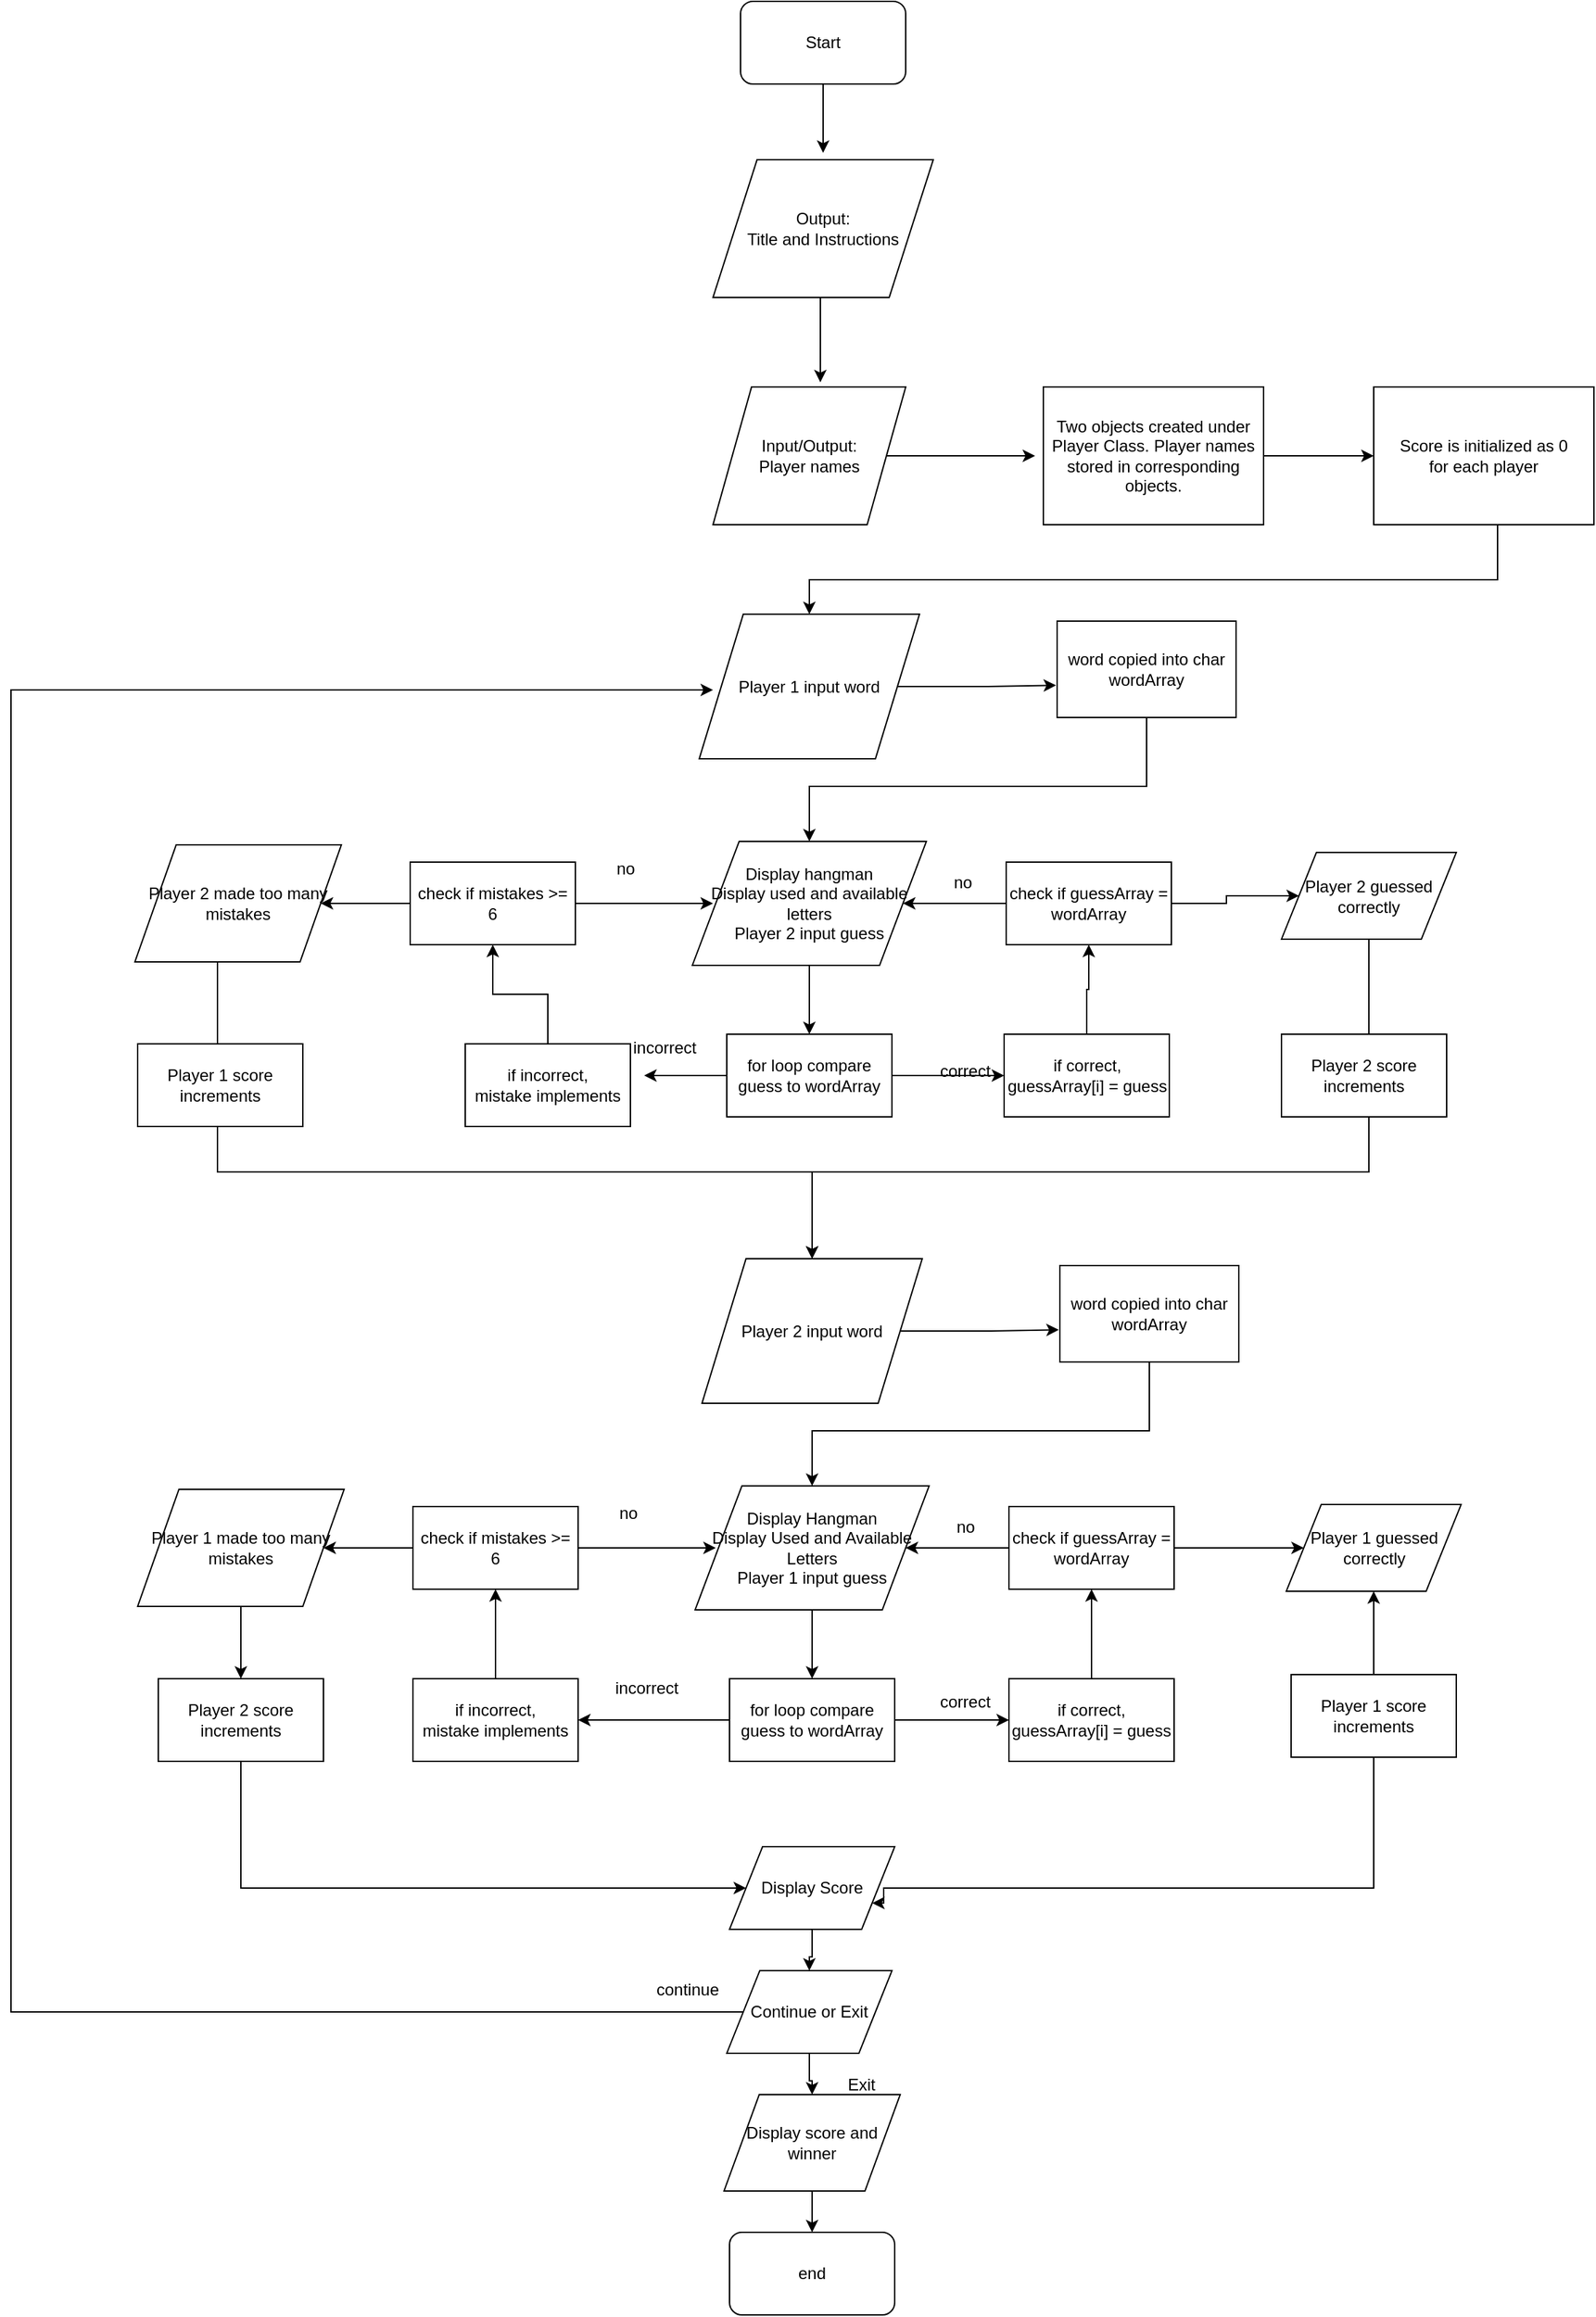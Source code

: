 <mxfile version="10.6.8" type="github"><diagram name="Page-1" id="edf60f1a-56cd-e834-aa8a-f176f3a09ee4"><mxGraphModel dx="2110" dy="549" grid="1" gridSize="10" guides="1" tooltips="1" connect="1" arrows="1" fold="1" page="1" pageScale="1" pageWidth="1100" pageHeight="850" background="#ffffff" math="0" shadow="0"><root><mxCell id="0"/><mxCell id="1" parent="0"/><mxCell id="NiQ4Vtmh5_RU71x04V5y-4" style="edgeStyle=orthogonalEdgeStyle;rounded=0;orthogonalLoop=1;jettySize=auto;html=1;" edge="1" parent="1" source="NiQ4Vtmh5_RU71x04V5y-1"><mxGeometry relative="1" as="geometry"><mxPoint x="330" y="320" as="targetPoint"/></mxGeometry></mxCell><mxCell id="NiQ4Vtmh5_RU71x04V5y-1" value="Start" style="rounded=1;whiteSpace=wrap;html=1;" vertex="1" parent="1"><mxGeometry x="270" y="210" width="120" height="60" as="geometry"/></mxCell><mxCell id="NiQ4Vtmh5_RU71x04V5y-5" style="edgeStyle=orthogonalEdgeStyle;rounded=0;orthogonalLoop=1;jettySize=auto;html=1;entryX=0.557;entryY=-0.034;entryDx=0;entryDy=0;entryPerimeter=0;" edge="1" parent="1" source="NiQ4Vtmh5_RU71x04V5y-2" target="NiQ4Vtmh5_RU71x04V5y-3"><mxGeometry relative="1" as="geometry"><Array as="points"><mxPoint x="328" y="450"/><mxPoint x="328" y="450"/></Array></mxGeometry></mxCell><mxCell id="NiQ4Vtmh5_RU71x04V5y-2" value="Output:&lt;br&gt;Title and Instructions&lt;br&gt;" style="shape=parallelogram;perimeter=parallelogramPerimeter;whiteSpace=wrap;html=1;" vertex="1" parent="1"><mxGeometry x="250" y="325" width="160" height="100" as="geometry"/></mxCell><mxCell id="NiQ4Vtmh5_RU71x04V5y-7" value="" style="edgeStyle=orthogonalEdgeStyle;rounded=0;orthogonalLoop=1;jettySize=auto;html=1;" edge="1" parent="1" source="NiQ4Vtmh5_RU71x04V5y-3"><mxGeometry relative="1" as="geometry"><mxPoint x="484" y="540" as="targetPoint"/></mxGeometry></mxCell><mxCell id="NiQ4Vtmh5_RU71x04V5y-3" value="Input/Output:&lt;br&gt;Player names&lt;br&gt;" style="shape=parallelogram;perimeter=parallelogramPerimeter;whiteSpace=wrap;html=1;" vertex="1" parent="1"><mxGeometry x="250" y="490" width="140" height="100" as="geometry"/></mxCell><mxCell id="NiQ4Vtmh5_RU71x04V5y-10" value="" style="edgeStyle=orthogonalEdgeStyle;rounded=0;orthogonalLoop=1;jettySize=auto;html=1;" edge="1" parent="1" source="NiQ4Vtmh5_RU71x04V5y-8" target="NiQ4Vtmh5_RU71x04V5y-9"><mxGeometry relative="1" as="geometry"/></mxCell><mxCell id="NiQ4Vtmh5_RU71x04V5y-8" value="Two objects created under Player Class. Player names stored in corresponding objects." style="rounded=0;whiteSpace=wrap;html=1;" vertex="1" parent="1"><mxGeometry x="490" y="490" width="160" height="100" as="geometry"/></mxCell><mxCell id="NiQ4Vtmh5_RU71x04V5y-14" style="edgeStyle=orthogonalEdgeStyle;rounded=0;orthogonalLoop=1;jettySize=auto;html=1;" edge="1" parent="1" source="NiQ4Vtmh5_RU71x04V5y-9" target="NiQ4Vtmh5_RU71x04V5y-12"><mxGeometry relative="1" as="geometry"><Array as="points"><mxPoint x="820" y="630"/><mxPoint x="320" y="630"/></Array></mxGeometry></mxCell><mxCell id="NiQ4Vtmh5_RU71x04V5y-9" value="Score is initialized as 0&lt;br&gt;for each player&lt;br&gt;" style="rounded=0;whiteSpace=wrap;html=1;" vertex="1" parent="1"><mxGeometry x="730" y="490" width="160" height="100" as="geometry"/></mxCell><mxCell id="NiQ4Vtmh5_RU71x04V5y-16" style="edgeStyle=orthogonalEdgeStyle;rounded=0;orthogonalLoop=1;jettySize=auto;html=1;entryX=-0.006;entryY=0.666;entryDx=0;entryDy=0;entryPerimeter=0;" edge="1" parent="1" source="NiQ4Vtmh5_RU71x04V5y-12" target="NiQ4Vtmh5_RU71x04V5y-15"><mxGeometry relative="1" as="geometry"/></mxCell><mxCell id="NiQ4Vtmh5_RU71x04V5y-12" value="Player 1 input word" style="shape=parallelogram;perimeter=parallelogramPerimeter;whiteSpace=wrap;html=1;" vertex="1" parent="1"><mxGeometry x="240" y="655" width="160" height="105" as="geometry"/></mxCell><mxCell id="NiQ4Vtmh5_RU71x04V5y-18" style="edgeStyle=orthogonalEdgeStyle;rounded=0;orthogonalLoop=1;jettySize=auto;html=1;entryX=0.5;entryY=0;entryDx=0;entryDy=0;" edge="1" parent="1" source="NiQ4Vtmh5_RU71x04V5y-15" target="NiQ4Vtmh5_RU71x04V5y-17"><mxGeometry relative="1" as="geometry"><mxPoint x="565" y="790" as="targetPoint"/><Array as="points"><mxPoint x="565" y="780"/><mxPoint x="320" y="780"/></Array></mxGeometry></mxCell><mxCell id="NiQ4Vtmh5_RU71x04V5y-15" value="word copied into char wordArray" style="rounded=0;whiteSpace=wrap;html=1;" vertex="1" parent="1"><mxGeometry x="500" y="660" width="130" height="70" as="geometry"/></mxCell><mxCell id="NiQ4Vtmh5_RU71x04V5y-23" style="edgeStyle=orthogonalEdgeStyle;rounded=0;orthogonalLoop=1;jettySize=auto;html=1;" edge="1" parent="1" source="NiQ4Vtmh5_RU71x04V5y-17" target="NiQ4Vtmh5_RU71x04V5y-22"><mxGeometry relative="1" as="geometry"/></mxCell><mxCell id="NiQ4Vtmh5_RU71x04V5y-17" value="Display hangman&lt;br&gt;Display used and available letters&lt;br&gt;Player 2 input guess" style="shape=parallelogram;perimeter=parallelogramPerimeter;whiteSpace=wrap;html=1;" vertex="1" parent="1"><mxGeometry x="235" y="820" width="170" height="90" as="geometry"/></mxCell><mxCell id="NiQ4Vtmh5_RU71x04V5y-25" value="" style="edgeStyle=orthogonalEdgeStyle;rounded=0;orthogonalLoop=1;jettySize=auto;html=1;" edge="1" parent="1" source="NiQ4Vtmh5_RU71x04V5y-22" target="NiQ4Vtmh5_RU71x04V5y-24"><mxGeometry relative="1" as="geometry"/></mxCell><mxCell id="NiQ4Vtmh5_RU71x04V5y-26" style="edgeStyle=orthogonalEdgeStyle;rounded=0;orthogonalLoop=1;jettySize=auto;html=1;" edge="1" parent="1" source="NiQ4Vtmh5_RU71x04V5y-22"><mxGeometry relative="1" as="geometry"><mxPoint x="200" y="990" as="targetPoint"/></mxGeometry></mxCell><mxCell id="NiQ4Vtmh5_RU71x04V5y-22" value="for loop compare guess to wordArray" style="rounded=0;whiteSpace=wrap;html=1;" vertex="1" parent="1"><mxGeometry x="260" y="960" width="120" height="60" as="geometry"/></mxCell><mxCell id="NiQ4Vtmh5_RU71x04V5y-29" value="" style="edgeStyle=orthogonalEdgeStyle;rounded=0;orthogonalLoop=1;jettySize=auto;html=1;" edge="1" parent="1" source="NiQ4Vtmh5_RU71x04V5y-24" target="NiQ4Vtmh5_RU71x04V5y-28"><mxGeometry relative="1" as="geometry"/></mxCell><mxCell id="NiQ4Vtmh5_RU71x04V5y-24" value="if correct, guessArray[i] = guess" style="rounded=0;whiteSpace=wrap;html=1;" vertex="1" parent="1"><mxGeometry x="461.5" y="960" width="120" height="60" as="geometry"/></mxCell><mxCell id="NiQ4Vtmh5_RU71x04V5y-35" style="edgeStyle=orthogonalEdgeStyle;rounded=0;orthogonalLoop=1;jettySize=auto;html=1;entryX=1;entryY=0.5;entryDx=0;entryDy=0;" edge="1" parent="1" source="NiQ4Vtmh5_RU71x04V5y-28" target="NiQ4Vtmh5_RU71x04V5y-17"><mxGeometry relative="1" as="geometry"><mxPoint x="397" y="865" as="targetPoint"/></mxGeometry></mxCell><mxCell id="NiQ4Vtmh5_RU71x04V5y-43" value="" style="edgeStyle=orthogonalEdgeStyle;rounded=0;orthogonalLoop=1;jettySize=auto;html=1;" edge="1" parent="1" source="NiQ4Vtmh5_RU71x04V5y-28" target="NiQ4Vtmh5_RU71x04V5y-42"><mxGeometry relative="1" as="geometry"/></mxCell><mxCell id="NiQ4Vtmh5_RU71x04V5y-28" value="check if guessArray = wordArray" style="rounded=0;whiteSpace=wrap;html=1;" vertex="1" parent="1"><mxGeometry x="463" y="835" width="120" height="60" as="geometry"/></mxCell><mxCell id="NiQ4Vtmh5_RU71x04V5y-126" style="edgeStyle=orthogonalEdgeStyle;rounded=0;orthogonalLoop=1;jettySize=auto;html=1;" edge="1" parent="1" source="NiQ4Vtmh5_RU71x04V5y-42" target="NiQ4Vtmh5_RU71x04V5y-102"><mxGeometry relative="1" as="geometry"><Array as="points"><mxPoint x="727" y="1060"/><mxPoint x="322" y="1060"/></Array></mxGeometry></mxCell><mxCell id="NiQ4Vtmh5_RU71x04V5y-42" value="Player 2 guessed correctly" style="shape=parallelogram;perimeter=parallelogramPerimeter;whiteSpace=wrap;html=1;fontFamily=Helvetica;fontSize=12;fontColor=#000000;align=center;strokeColor=#000000;fillColor=#ffffff;" vertex="1" parent="1"><mxGeometry x="663" y="828" width="127" height="63" as="geometry"/></mxCell><mxCell id="NiQ4Vtmh5_RU71x04V5y-31" value="" style="edgeStyle=orthogonalEdgeStyle;rounded=0;orthogonalLoop=1;jettySize=auto;html=1;" edge="1" parent="1" source="NiQ4Vtmh5_RU71x04V5y-27" target="NiQ4Vtmh5_RU71x04V5y-30"><mxGeometry relative="1" as="geometry"/></mxCell><mxCell id="NiQ4Vtmh5_RU71x04V5y-27" value="if incorrect,&lt;br&gt;mistake implements&lt;br&gt;" style="rounded=0;whiteSpace=wrap;html=1;" vertex="1" parent="1"><mxGeometry x="70" y="967" width="120" height="60" as="geometry"/></mxCell><mxCell id="NiQ4Vtmh5_RU71x04V5y-36" style="edgeStyle=orthogonalEdgeStyle;rounded=0;orthogonalLoop=1;jettySize=auto;html=1;" edge="1" parent="1" source="NiQ4Vtmh5_RU71x04V5y-30"><mxGeometry relative="1" as="geometry"><mxPoint x="250" y="865" as="targetPoint"/></mxGeometry></mxCell><mxCell id="NiQ4Vtmh5_RU71x04V5y-45" value="" style="edgeStyle=orthogonalEdgeStyle;rounded=0;orthogonalLoop=1;jettySize=auto;html=1;" edge="1" parent="1" source="NiQ4Vtmh5_RU71x04V5y-30" target="NiQ4Vtmh5_RU71x04V5y-44"><mxGeometry relative="1" as="geometry"/></mxCell><mxCell id="NiQ4Vtmh5_RU71x04V5y-30" value="check if mistakes &amp;gt;= 6&lt;br&gt;" style="rounded=0;whiteSpace=wrap;html=1;" vertex="1" parent="1"><mxGeometry x="30" y="835" width="120" height="60" as="geometry"/></mxCell><mxCell id="NiQ4Vtmh5_RU71x04V5y-127" style="edgeStyle=orthogonalEdgeStyle;rounded=0;orthogonalLoop=1;jettySize=auto;html=1;" edge="1" parent="1" source="NiQ4Vtmh5_RU71x04V5y-44" target="NiQ4Vtmh5_RU71x04V5y-102"><mxGeometry relative="1" as="geometry"><Array as="points"><mxPoint x="-110" y="1060"/><mxPoint x="322" y="1060"/></Array></mxGeometry></mxCell><mxCell id="NiQ4Vtmh5_RU71x04V5y-44" value="Player 2 made too many mistakes" style="shape=parallelogram;perimeter=parallelogramPerimeter;whiteSpace=wrap;html=1;fontFamily=Helvetica;fontSize=12;fontColor=#000000;align=center;strokeColor=#000000;fillColor=#ffffff;" vertex="1" parent="1"><mxGeometry x="-170" y="822.5" width="150" height="85" as="geometry"/></mxCell><mxCell id="NiQ4Vtmh5_RU71x04V5y-33" value="correct" style="text;html=1;resizable=0;points=[];autosize=1;align=left;verticalAlign=top;spacingTop=-4;" vertex="1" parent="1"><mxGeometry x="413" y="977" width="50" height="20" as="geometry"/></mxCell><mxCell id="NiQ4Vtmh5_RU71x04V5y-34" value="incorrect" style="text;html=1;resizable=0;points=[];autosize=1;align=left;verticalAlign=top;spacingTop=-4;" vertex="1" parent="1"><mxGeometry x="190" y="960" width="60" height="20" as="geometry"/></mxCell><mxCell id="NiQ4Vtmh5_RU71x04V5y-37" value="no" style="text;html=1;resizable=0;points=[];autosize=1;align=left;verticalAlign=top;spacingTop=-4;" vertex="1" parent="1"><mxGeometry x="177.5" y="830" width="30" height="20" as="geometry"/></mxCell><mxCell id="NiQ4Vtmh5_RU71x04V5y-38" value="no" style="text;html=1;resizable=0;points=[];autosize=1;align=left;verticalAlign=top;spacingTop=-4;" vertex="1" parent="1"><mxGeometry x="423" y="840" width="30" height="20" as="geometry"/></mxCell><mxCell id="NiQ4Vtmh5_RU71x04V5y-101" style="edgeStyle=orthogonalEdgeStyle;rounded=0;orthogonalLoop=1;jettySize=auto;html=1;entryX=-0.006;entryY=0.666;entryDx=0;entryDy=0;entryPerimeter=0;" edge="1" parent="1" source="NiQ4Vtmh5_RU71x04V5y-102" target="NiQ4Vtmh5_RU71x04V5y-104"><mxGeometry relative="1" as="geometry"/></mxCell><mxCell id="NiQ4Vtmh5_RU71x04V5y-102" value="Player 2 input word" style="shape=parallelogram;perimeter=parallelogramPerimeter;whiteSpace=wrap;html=1;" vertex="1" parent="1"><mxGeometry x="242" y="1123" width="160" height="105" as="geometry"/></mxCell><mxCell id="NiQ4Vtmh5_RU71x04V5y-103" style="edgeStyle=orthogonalEdgeStyle;rounded=0;orthogonalLoop=1;jettySize=auto;html=1;entryX=0.5;entryY=0;entryDx=0;entryDy=0;" edge="1" parent="1" source="NiQ4Vtmh5_RU71x04V5y-104" target="NiQ4Vtmh5_RU71x04V5y-106"><mxGeometry relative="1" as="geometry"><mxPoint x="567" y="1258" as="targetPoint"/><Array as="points"><mxPoint x="567" y="1248"/><mxPoint x="322" y="1248"/></Array></mxGeometry></mxCell><mxCell id="NiQ4Vtmh5_RU71x04V5y-104" value="word copied into char wordArray" style="rounded=0;whiteSpace=wrap;html=1;" vertex="1" parent="1"><mxGeometry x="502" y="1128" width="130" height="70" as="geometry"/></mxCell><mxCell id="NiQ4Vtmh5_RU71x04V5y-105" style="edgeStyle=orthogonalEdgeStyle;rounded=0;orthogonalLoop=1;jettySize=auto;html=1;" edge="1" parent="1" source="NiQ4Vtmh5_RU71x04V5y-106" target="NiQ4Vtmh5_RU71x04V5y-109"><mxGeometry relative="1" as="geometry"/></mxCell><mxCell id="NiQ4Vtmh5_RU71x04V5y-106" value="Display Hangman&lt;br&gt;Display Used and Available Letters&lt;br&gt;Player 1 input guess" style="shape=parallelogram;perimeter=parallelogramPerimeter;whiteSpace=wrap;html=1;" vertex="1" parent="1"><mxGeometry x="237" y="1288" width="170" height="90" as="geometry"/></mxCell><mxCell id="NiQ4Vtmh5_RU71x04V5y-107" value="" style="edgeStyle=orthogonalEdgeStyle;rounded=0;orthogonalLoop=1;jettySize=auto;html=1;" edge="1" parent="1" source="NiQ4Vtmh5_RU71x04V5y-109" target="NiQ4Vtmh5_RU71x04V5y-111"><mxGeometry relative="1" as="geometry"/></mxCell><mxCell id="NiQ4Vtmh5_RU71x04V5y-108" style="edgeStyle=orthogonalEdgeStyle;rounded=0;orthogonalLoop=1;jettySize=auto;html=1;entryX=1;entryY=0.5;entryDx=0;entryDy=0;" edge="1" parent="1" source="NiQ4Vtmh5_RU71x04V5y-109" target="NiQ4Vtmh5_RU71x04V5y-117"><mxGeometry relative="1" as="geometry"><mxPoint x="172" y="1458" as="targetPoint"/></mxGeometry></mxCell><mxCell id="NiQ4Vtmh5_RU71x04V5y-109" value="for loop compare guess to wordArray" style="rounded=0;whiteSpace=wrap;html=1;" vertex="1" parent="1"><mxGeometry x="262" y="1428" width="120" height="60" as="geometry"/></mxCell><mxCell id="NiQ4Vtmh5_RU71x04V5y-110" value="" style="edgeStyle=orthogonalEdgeStyle;rounded=0;orthogonalLoop=1;jettySize=auto;html=1;" edge="1" parent="1" source="NiQ4Vtmh5_RU71x04V5y-111" target="NiQ4Vtmh5_RU71x04V5y-114"><mxGeometry relative="1" as="geometry"/></mxCell><mxCell id="NiQ4Vtmh5_RU71x04V5y-111" value="if correct, guessArray[i] = guess" style="rounded=0;whiteSpace=wrap;html=1;" vertex="1" parent="1"><mxGeometry x="465" y="1428" width="120" height="60" as="geometry"/></mxCell><mxCell id="NiQ4Vtmh5_RU71x04V5y-112" style="edgeStyle=orthogonalEdgeStyle;rounded=0;orthogonalLoop=1;jettySize=auto;html=1;entryX=1;entryY=0.5;entryDx=0;entryDy=0;" edge="1" parent="1" source="NiQ4Vtmh5_RU71x04V5y-114" target="NiQ4Vtmh5_RU71x04V5y-106"><mxGeometry relative="1" as="geometry"><mxPoint x="399" y="1333" as="targetPoint"/></mxGeometry></mxCell><mxCell id="NiQ4Vtmh5_RU71x04V5y-113" value="" style="edgeStyle=orthogonalEdgeStyle;rounded=0;orthogonalLoop=1;jettySize=auto;html=1;" edge="1" parent="1" source="NiQ4Vtmh5_RU71x04V5y-114" target="NiQ4Vtmh5_RU71x04V5y-115"><mxGeometry relative="1" as="geometry"/></mxCell><mxCell id="NiQ4Vtmh5_RU71x04V5y-114" value="check if guessArray = wordArray" style="rounded=0;whiteSpace=wrap;html=1;" vertex="1" parent="1"><mxGeometry x="465" y="1303" width="120" height="60" as="geometry"/></mxCell><mxCell id="NiQ4Vtmh5_RU71x04V5y-115" value="Player 1 guessed correctly" style="shape=parallelogram;perimeter=parallelogramPerimeter;whiteSpace=wrap;html=1;fontFamily=Helvetica;fontSize=12;fontColor=#000000;align=center;strokeColor=#000000;fillColor=#ffffff;" vertex="1" parent="1"><mxGeometry x="666.5" y="1301.5" width="127" height="63" as="geometry"/></mxCell><mxCell id="NiQ4Vtmh5_RU71x04V5y-116" value="" style="edgeStyle=orthogonalEdgeStyle;rounded=0;orthogonalLoop=1;jettySize=auto;html=1;" edge="1" parent="1" source="NiQ4Vtmh5_RU71x04V5y-117" target="NiQ4Vtmh5_RU71x04V5y-120"><mxGeometry relative="1" as="geometry"/></mxCell><mxCell id="NiQ4Vtmh5_RU71x04V5y-117" value="if incorrect,&lt;br&gt;mistake implements&lt;br&gt;" style="rounded=0;whiteSpace=wrap;html=1;" vertex="1" parent="1"><mxGeometry x="32" y="1428" width="120" height="60" as="geometry"/></mxCell><mxCell id="NiQ4Vtmh5_RU71x04V5y-118" style="edgeStyle=orthogonalEdgeStyle;rounded=0;orthogonalLoop=1;jettySize=auto;html=1;" edge="1" parent="1" source="NiQ4Vtmh5_RU71x04V5y-120"><mxGeometry relative="1" as="geometry"><mxPoint x="252" y="1333" as="targetPoint"/></mxGeometry></mxCell><mxCell id="NiQ4Vtmh5_RU71x04V5y-119" value="" style="edgeStyle=orthogonalEdgeStyle;rounded=0;orthogonalLoop=1;jettySize=auto;html=1;" edge="1" parent="1" source="NiQ4Vtmh5_RU71x04V5y-120" target="NiQ4Vtmh5_RU71x04V5y-121"><mxGeometry relative="1" as="geometry"/></mxCell><mxCell id="NiQ4Vtmh5_RU71x04V5y-120" value="check if mistakes &amp;gt;= 6&lt;br&gt;" style="rounded=0;whiteSpace=wrap;html=1;" vertex="1" parent="1"><mxGeometry x="32" y="1303" width="120" height="60" as="geometry"/></mxCell><mxCell id="NiQ4Vtmh5_RU71x04V5y-136" style="edgeStyle=orthogonalEdgeStyle;rounded=0;orthogonalLoop=1;jettySize=auto;html=1;" edge="1" parent="1" source="NiQ4Vtmh5_RU71x04V5y-121" target="NiQ4Vtmh5_RU71x04V5y-135"><mxGeometry relative="1" as="geometry"/></mxCell><mxCell id="NiQ4Vtmh5_RU71x04V5y-121" value="Player 1 made too many mistakes" style="shape=parallelogram;perimeter=parallelogramPerimeter;whiteSpace=wrap;html=1;fontFamily=Helvetica;fontSize=12;fontColor=#000000;align=center;strokeColor=#000000;fillColor=#ffffff;" vertex="1" parent="1"><mxGeometry x="-168" y="1290.5" width="150" height="85" as="geometry"/></mxCell><mxCell id="NiQ4Vtmh5_RU71x04V5y-122" value="correct" style="text;html=1;resizable=0;points=[];autosize=1;align=left;verticalAlign=top;spacingTop=-4;" vertex="1" parent="1"><mxGeometry x="413" y="1435" width="50" height="20" as="geometry"/></mxCell><mxCell id="NiQ4Vtmh5_RU71x04V5y-123" value="incorrect" style="text;html=1;resizable=0;points=[];autosize=1;align=left;verticalAlign=top;spacingTop=-4;" vertex="1" parent="1"><mxGeometry x="177" y="1425" width="60" height="20" as="geometry"/></mxCell><mxCell id="NiQ4Vtmh5_RU71x04V5y-124" value="no" style="text;html=1;resizable=0;points=[];autosize=1;align=left;verticalAlign=top;spacingTop=-4;" vertex="1" parent="1"><mxGeometry x="179.5" y="1298" width="30" height="20" as="geometry"/></mxCell><mxCell id="NiQ4Vtmh5_RU71x04V5y-125" value="no" style="text;html=1;resizable=0;points=[];autosize=1;align=left;verticalAlign=top;spacingTop=-4;" vertex="1" parent="1"><mxGeometry x="425" y="1308" width="30" height="20" as="geometry"/></mxCell><mxCell id="NiQ4Vtmh5_RU71x04V5y-128" value="Player 2 score increments" style="rounded=0;whiteSpace=wrap;html=1;" vertex="1" parent="1"><mxGeometry x="663" y="960" width="120" height="60" as="geometry"/></mxCell><mxCell id="NiQ4Vtmh5_RU71x04V5y-129" value="Player 1 score increments" style="rounded=0;whiteSpace=wrap;html=1;" vertex="1" parent="1"><mxGeometry x="-168" y="967" width="120" height="60" as="geometry"/></mxCell><mxCell id="NiQ4Vtmh5_RU71x04V5y-131" value="" style="edgeStyle=orthogonalEdgeStyle;rounded=0;orthogonalLoop=1;jettySize=auto;html=1;" edge="1" parent="1" source="NiQ4Vtmh5_RU71x04V5y-130" target="NiQ4Vtmh5_RU71x04V5y-115"><mxGeometry relative="1" as="geometry"/></mxCell><mxCell id="NiQ4Vtmh5_RU71x04V5y-143" style="edgeStyle=orthogonalEdgeStyle;rounded=0;orthogonalLoop=1;jettySize=auto;html=1;entryX=1;entryY=0.75;entryDx=0;entryDy=0;" edge="1" parent="1" source="NiQ4Vtmh5_RU71x04V5y-130" target="NiQ4Vtmh5_RU71x04V5y-137"><mxGeometry relative="1" as="geometry"><Array as="points"><mxPoint x="730" y="1580"/><mxPoint x="374" y="1580"/></Array></mxGeometry></mxCell><mxCell id="NiQ4Vtmh5_RU71x04V5y-130" value="Player 1 score increments" style="rounded=0;whiteSpace=wrap;html=1;" vertex="1" parent="1"><mxGeometry x="670" y="1425" width="120" height="60" as="geometry"/></mxCell><mxCell id="NiQ4Vtmh5_RU71x04V5y-142" style="edgeStyle=orthogonalEdgeStyle;rounded=0;orthogonalLoop=1;jettySize=auto;html=1;entryX=0;entryY=0.5;entryDx=0;entryDy=0;" edge="1" parent="1" source="NiQ4Vtmh5_RU71x04V5y-135" target="NiQ4Vtmh5_RU71x04V5y-137"><mxGeometry relative="1" as="geometry"><Array as="points"><mxPoint x="-93" y="1580"/></Array></mxGeometry></mxCell><mxCell id="NiQ4Vtmh5_RU71x04V5y-135" value="Player 2 score increments" style="rounded=0;whiteSpace=wrap;html=1;" vertex="1" parent="1"><mxGeometry x="-153" y="1428" width="120" height="60" as="geometry"/></mxCell><mxCell id="NiQ4Vtmh5_RU71x04V5y-144" value="" style="edgeStyle=orthogonalEdgeStyle;rounded=0;orthogonalLoop=1;jettySize=auto;html=1;" edge="1" parent="1" source="NiQ4Vtmh5_RU71x04V5y-137" target="NiQ4Vtmh5_RU71x04V5y-138"><mxGeometry relative="1" as="geometry"/></mxCell><mxCell id="NiQ4Vtmh5_RU71x04V5y-137" value="Display Score&lt;br&gt;" style="shape=parallelogram;perimeter=parallelogramPerimeter;whiteSpace=wrap;html=1;" vertex="1" parent="1"><mxGeometry x="262" y="1550" width="120" height="60" as="geometry"/></mxCell><mxCell id="NiQ4Vtmh5_RU71x04V5y-145" value="" style="edgeStyle=orthogonalEdgeStyle;rounded=0;orthogonalLoop=1;jettySize=auto;html=1;" edge="1" parent="1" source="NiQ4Vtmh5_RU71x04V5y-138" target="NiQ4Vtmh5_RU71x04V5y-139"><mxGeometry relative="1" as="geometry"/></mxCell><mxCell id="NiQ4Vtmh5_RU71x04V5y-149" value="" style="edgeStyle=orthogonalEdgeStyle;rounded=0;orthogonalLoop=1;jettySize=auto;html=1;" edge="1" parent="1" source="NiQ4Vtmh5_RU71x04V5y-138"><mxGeometry relative="1" as="geometry"><mxPoint x="250" y="710" as="targetPoint"/><Array as="points"><mxPoint x="-260" y="1670"/><mxPoint x="-260" y="710"/></Array></mxGeometry></mxCell><mxCell id="NiQ4Vtmh5_RU71x04V5y-138" value="Continue or Exit" style="shape=parallelogram;perimeter=parallelogramPerimeter;whiteSpace=wrap;html=1;" vertex="1" parent="1"><mxGeometry x="260" y="1640" width="120" height="60" as="geometry"/></mxCell><mxCell id="NiQ4Vtmh5_RU71x04V5y-146" value="" style="edgeStyle=orthogonalEdgeStyle;rounded=0;orthogonalLoop=1;jettySize=auto;html=1;" edge="1" parent="1" source="NiQ4Vtmh5_RU71x04V5y-139" target="NiQ4Vtmh5_RU71x04V5y-141"><mxGeometry relative="1" as="geometry"/></mxCell><mxCell id="NiQ4Vtmh5_RU71x04V5y-139" value="Display score and winner" style="shape=parallelogram;perimeter=parallelogramPerimeter;whiteSpace=wrap;html=1;" vertex="1" parent="1"><mxGeometry x="258" y="1730" width="128" height="70" as="geometry"/></mxCell><mxCell id="NiQ4Vtmh5_RU71x04V5y-141" value="end" style="rounded=1;whiteSpace=wrap;html=1;" vertex="1" parent="1"><mxGeometry x="262" y="1830" width="120" height="60" as="geometry"/></mxCell><mxCell id="NiQ4Vtmh5_RU71x04V5y-147" value="Exit" style="text;html=1;resizable=0;points=[];autosize=1;align=left;verticalAlign=top;spacingTop=-4;" vertex="1" parent="1"><mxGeometry x="346" y="1713" width="40" height="20" as="geometry"/></mxCell><mxCell id="NiQ4Vtmh5_RU71x04V5y-150" value="continue&amp;nbsp;" style="text;html=1;resizable=0;points=[];autosize=1;align=left;verticalAlign=top;spacingTop=-4;" vertex="1" parent="1"><mxGeometry x="207" y="1644" width="60" height="20" as="geometry"/></mxCell></root></mxGraphModel></diagram></mxfile>